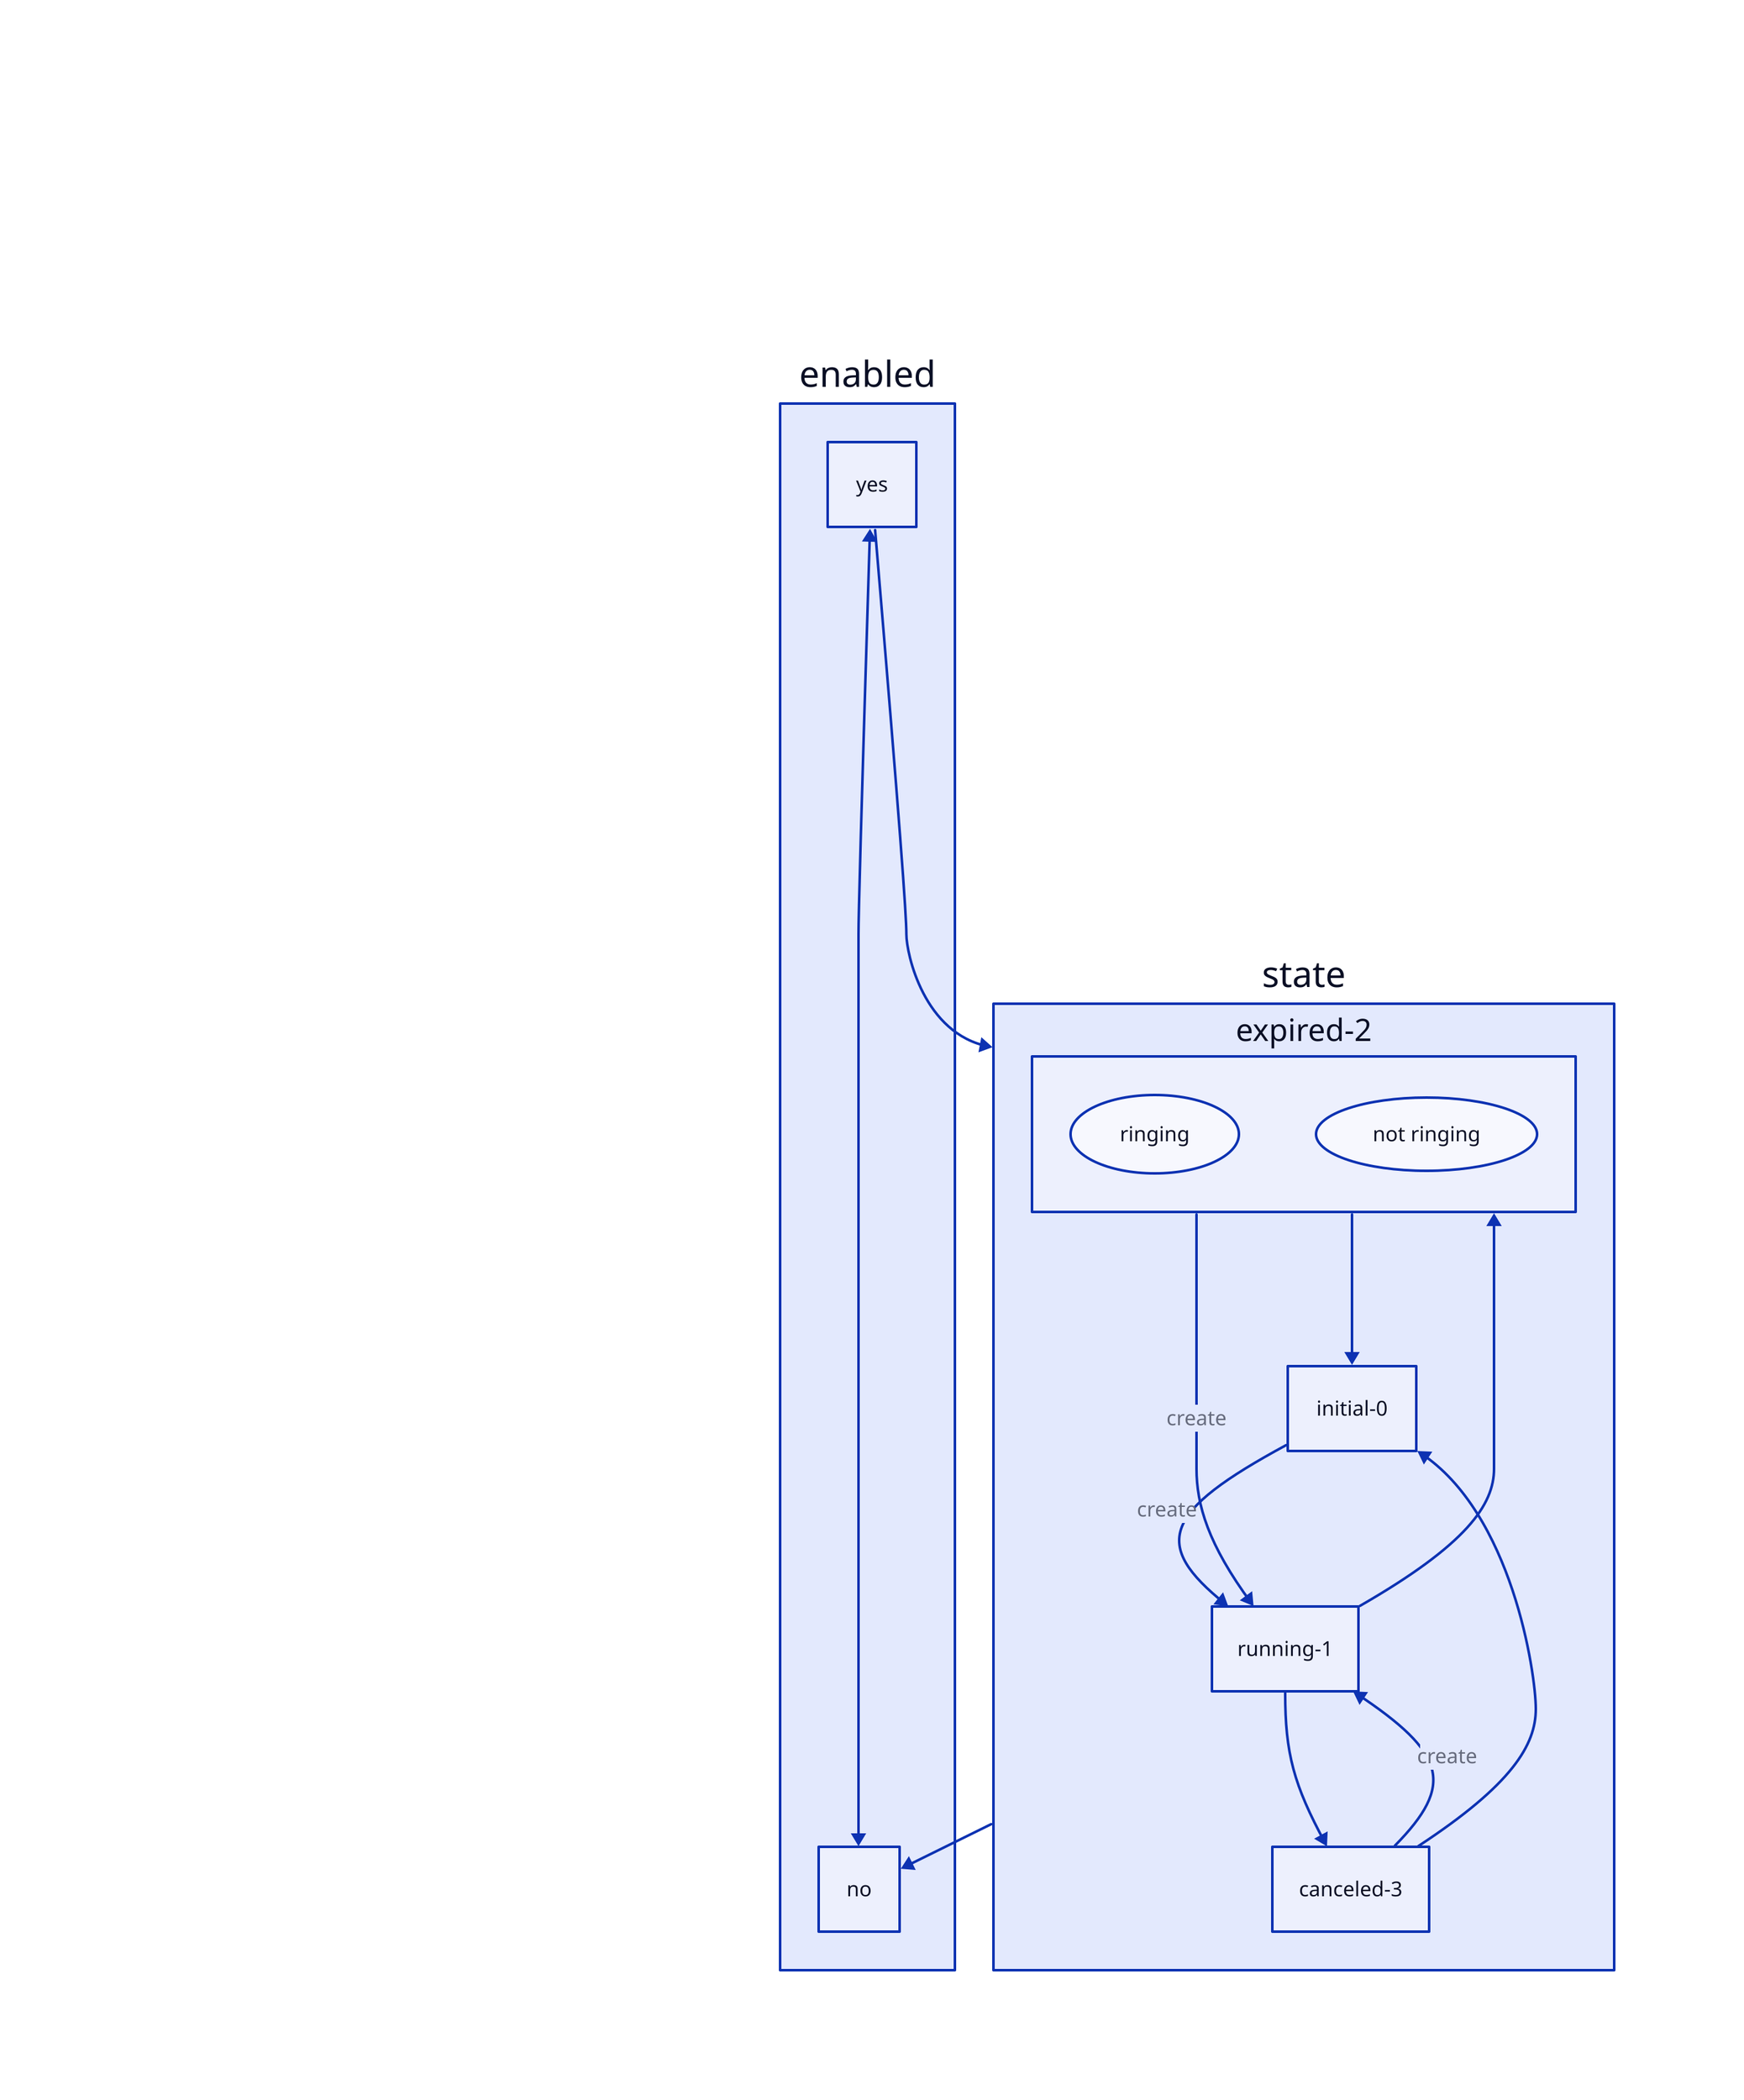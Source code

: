 description: |md
# State Diagram for watch_time.sh
## Four States of the Alarm
### 0 initial
### 1 running
### 2 expired
### 3 canceled

## Enable / Disable
### When disable
All state information is preserved
### When enabled
The alarm will it will carry on from where it left off.
|

# enabled.shape: oval
enabled: {
  yes: {
  }
  no: {
  }

  yes <-> no
}


state: {
  expired-2: {

    ringing.shape: oval
    not ringing.shape: oval
    not ringing: {}
    ringing: {}
  }
  expired-2 -> initial-0
  initial-0 -> running-1: create
  canceled-3 -> running-1: create 
  running-1 -> expired-2
  running-1 <- expired-2: create
  running-1 -> canceled-3
  canceled-3 -> initial-0
  # running-1 <- canceled-3: create
}

enabled.yes -> state
state -> enabled.no

# parent.not enabled -> parent.enabled
# parent.enabled -> parent.not enabled
# parent.enabled -> initial - 0
# parent.enabled -> running - 1: create
# initial - 0 -> running - 1: create
#
# running - 1 -> canceled - 3
# running - 1 -> expired - 2
#
# expired - 2 .ringing
# expired - 2 .not ringing
# expired - 2 -> running - 1: create
#
# canceled - 3 -> running - 1: create

